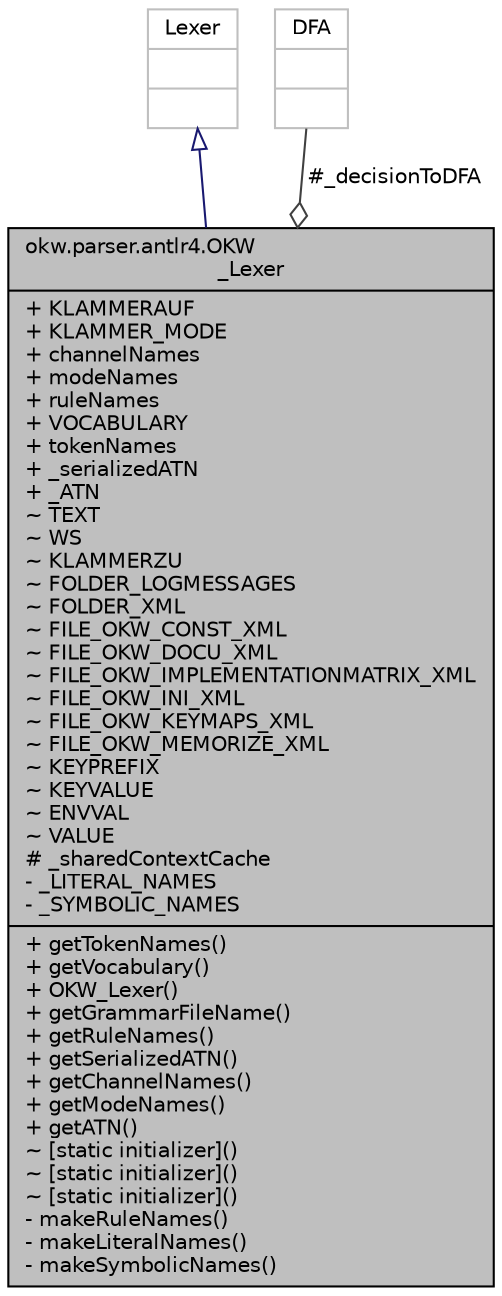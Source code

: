 digraph "okw.parser.antlr4.OKW_Lexer"
{
 // INTERACTIVE_SVG=YES
 // LATEX_PDF_SIZE
  edge [fontname="Helvetica",fontsize="10",labelfontname="Helvetica",labelfontsize="10"];
  node [fontname="Helvetica",fontsize="10",shape=record];
  Node1 [label="{okw.parser.antlr4.OKW\l_Lexer\n|+ KLAMMERAUF\l+ KLAMMER_MODE\l+ channelNames\l+ modeNames\l+ ruleNames\l+ VOCABULARY\l+ tokenNames\l+ _serializedATN\l+ _ATN\l~ TEXT\l~ WS\l~ KLAMMERZU\l~ FOLDER_LOGMESSAGES\l~ FOLDER_XML\l~ FILE_OKW_CONST_XML\l~ FILE_OKW_DOCU_XML\l~ FILE_OKW_IMPLEMENTATIONMATRIX_XML\l~ FILE_OKW_INI_XML\l~ FILE_OKW_KEYMAPS_XML\l~ FILE_OKW_MEMORIZE_XML\l~ KEYPREFIX\l~ KEYVALUE\l~ ENVVAL\l~ VALUE\l# _sharedContextCache\l- _LITERAL_NAMES\l- _SYMBOLIC_NAMES\l|+ getTokenNames()\l+ getVocabulary()\l+ OKW_Lexer()\l+ getGrammarFileName()\l+ getRuleNames()\l+ getSerializedATN()\l+ getChannelNames()\l+ getModeNames()\l+ getATN()\l~ [static initializer]()\l~ [static initializer]()\l~ [static initializer]()\l- makeRuleNames()\l- makeLiteralNames()\l- makeSymbolicNames()\l}",height=0.2,width=0.4,color="black", fillcolor="grey75", style="filled", fontcolor="black",tooltip=" "];
  Node2 -> Node1 [dir="back",color="midnightblue",fontsize="10",style="solid",arrowtail="onormal",fontname="Helvetica"];
  Node2 [label="{Lexer\n||}",height=0.2,width=0.4,color="grey75", fillcolor="white", style="filled",tooltip=" "];
  Node3 -> Node1 [color="grey25",fontsize="10",style="solid",label=" #_decisionToDFA" ,arrowhead="odiamond",fontname="Helvetica"];
  Node3 [label="{DFA\n||}",height=0.2,width=0.4,color="grey75", fillcolor="white", style="filled",tooltip=" "];
}
